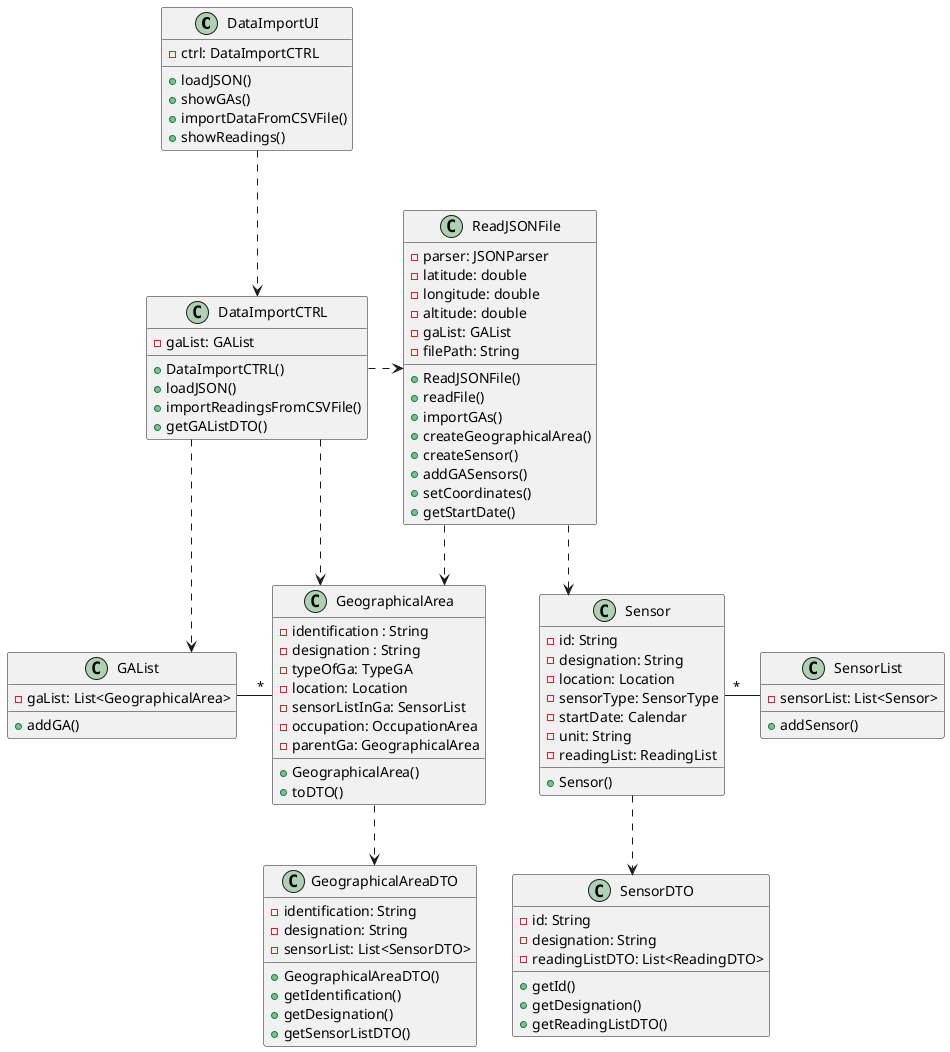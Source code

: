 @startuml
skinparam linetype ortho

class DataImportUI{
- ctrl: DataImportCTRL

+ loadJSON()
+ showGAs()
+ importDataFromCSVFile()
+ showReadings()
}

class DataImportCTRL{
- gaList: GAList

+ DataImportCTRL()
+ loadJSON()
+ importReadingsFromCSVFile()
+ getGAListDTO()
}

class ReadJSONFile {
- parser: JSONParser
- latitude: double
- longitude: double
- altitude: double
- gaList: GAList
- filePath: String

+ ReadJSONFile()
+ readFile()
+ importGAs()
+ createGeographicalArea()
+ createSensor()
+ addGASensors()
+ setCoordinates()
+ getStartDate()
}

class GeographicalArea {
- identification : String
- designation : String
- typeOfGa: TypeGA
- location: Location
- sensorListInGa: SensorList
- occupation: OccupationArea
- parentGa: GeographicalArea

+ GeographicalArea()
+ toDTO()
 }

 class GeographicalAreaDTO{
 - identification: String
 - designation: String
 - sensorList: List<SensorDTO>

 + GeographicalAreaDTO()
 + getIdentification()
 + getDesignation()
 + getSensorListDTO()
 }

 class Sensor {
 - id: String
 - designation: String
 - location: Location
 - sensorType: SensorType
 - startDate: Calendar
 - unit: String
 - readingList: ReadingList
 + Sensor()
 }

class SensorList{
- sensorList: List<Sensor>

+ addSensor()
}

class SensorDTO{
- id: String
- designation: String
- readingListDTO: List<ReadingDTO>

+ getId()
+ getDesignation()
+ getReadingListDTO()
}

 class GAList {
- gaList: List<GeographicalArea>

+ addGA()
  }

DataImportUI ..> DataImportCTRL
DataImportCTRL .> ReadJSONFile
DataImportCTRL ..> GAList
DataImportCTRL ..> GeographicalArea

ReadJSONFile ..> GeographicalArea
ReadJSONFile ..> Sensor

GeographicalArea ..> GeographicalAreaDTO
Sensor ..> SensorDTO



Sensor"*" - SensorList
GAList - "*"GeographicalArea



@enduml
